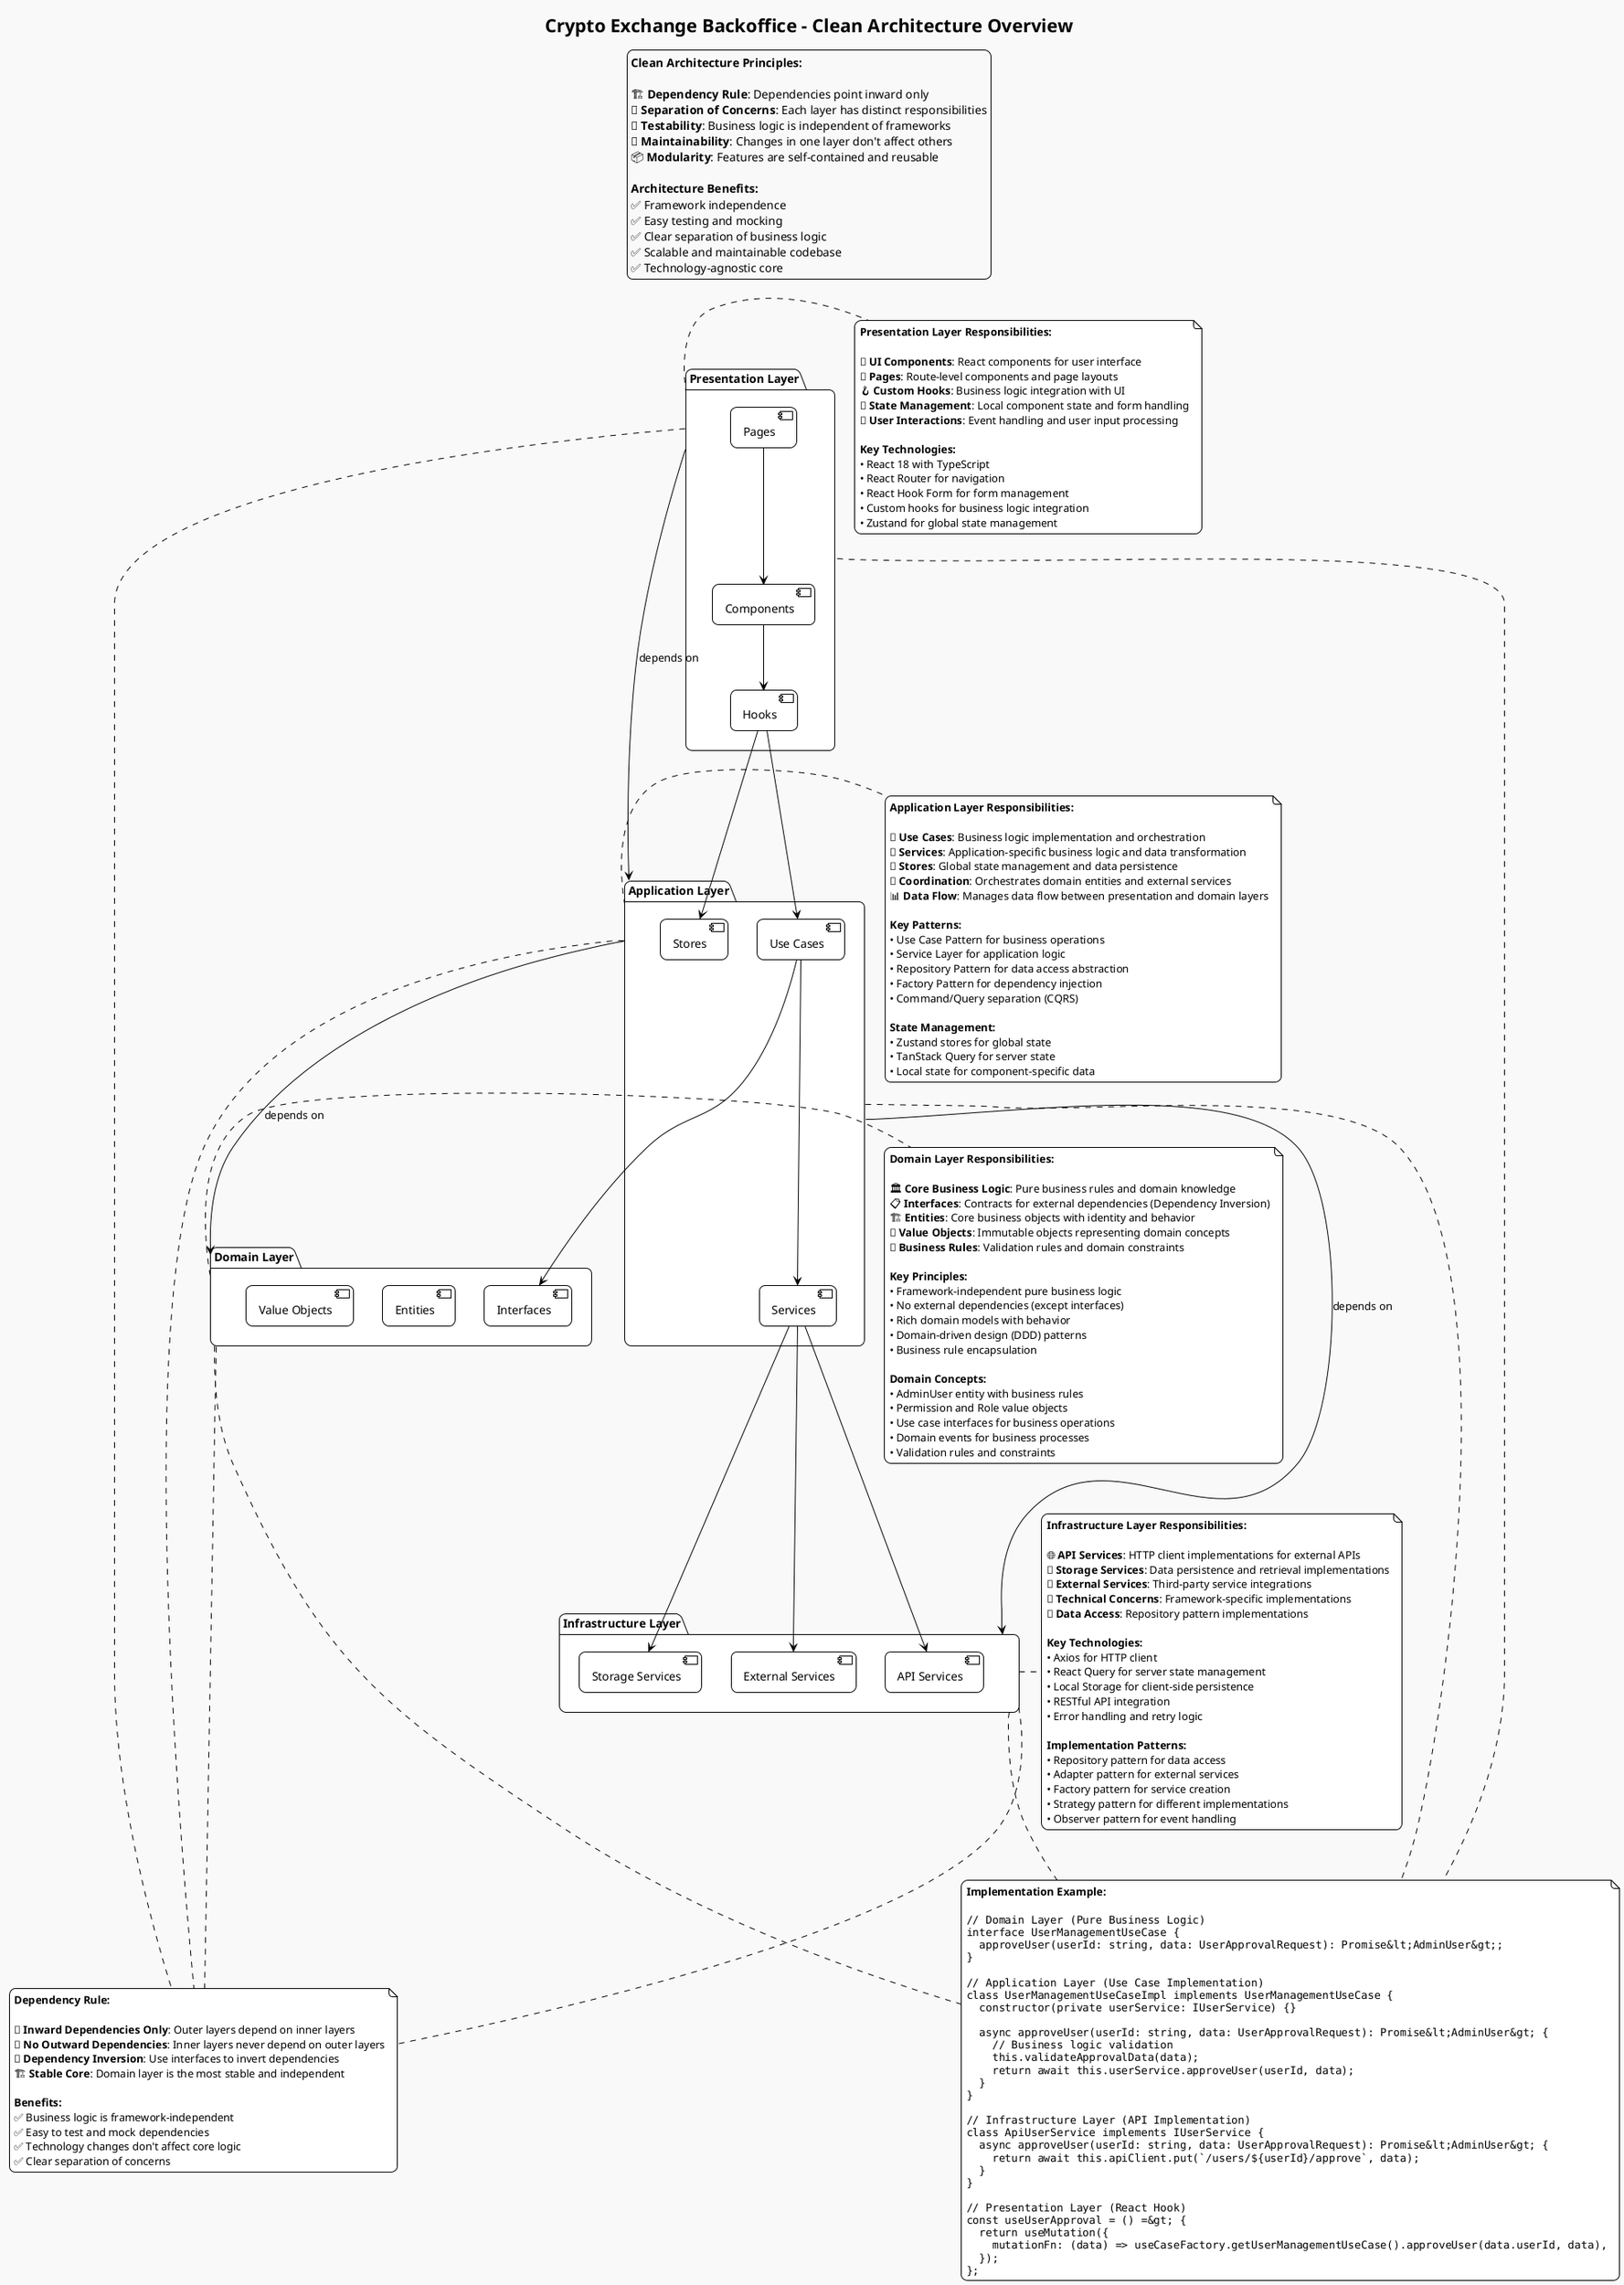 @startuml Clean Architecture Overview
!theme plain
skinparam componentStyle uml2
skinparam shadowing false
skinparam roundcorner 15
skinparam monochrome true
skinparam backgroundColor #F9F9F9
skinparam ArrowColor Black
skinparam ArrowFontColor Black
skinparam defaultFontName "Nanum Gothic"

title Crypto Exchange Backoffice - Clean Architecture Overview

legend top
  **Clean Architecture Principles:**

  🏗️ **Dependency Rule**: Dependencies point inward only
  🔄 **Separation of Concerns**: Each layer has distinct responsibilities
  🧪 **Testability**: Business logic is independent of frameworks
  🔧 **Maintainability**: Changes in one layer don't affect others
  📦 **Modularity**: Features are self-contained and reusable

  **Architecture Benefits:**
  ✅ Framework independence
  ✅ Easy testing and mocking
  ✅ Clear separation of business logic
  ✅ Scalable and maintainable codebase
  ✅ Technology-agnostic core
end legend

package "Presentation Layer" as Presentation {
  [Pages] as Pages
  [Components] as Components
  [Hooks] as Hooks
}

note right of Presentation
  **Presentation Layer Responsibilities:**

  🎨 **UI Components**: React components for user interface
  📄 **Pages**: Route-level components and page layouts
  🪝 **Custom Hooks**: Business logic integration with UI
  🔄 **State Management**: Local component state and form handling
  🎯 **User Interactions**: Event handling and user input processing

  **Key Technologies:**
  • React 18 with TypeScript
  • React Router for navigation
  • React Hook Form for form management
  • Custom hooks for business logic integration
  • Zustand for global state management
end note

package "Application Layer" as Application {
  [Use Cases] as UseCases
  [Services] as Services
  [Stores] as Stores
}

note right of Application
  **Application Layer Responsibilities:**

  🎯 **Use Cases**: Business logic implementation and orchestration
  🔧 **Services**: Application-specific business logic and data transformation
  🏪 **Stores**: Global state management and data persistence
  🔄 **Coordination**: Orchestrates domain entities and external services
  📊 **Data Flow**: Manages data flow between presentation and domain layers

  **Key Patterns:**
  • Use Case Pattern for business operations
  • Service Layer for application logic
  • Repository Pattern for data access abstraction
  • Factory Pattern for dependency injection
  • Command/Query separation (CQRS)

  **State Management:**
  • Zustand stores for global state
  • TanStack Query for server state
  • Local state for component-specific data
end note

package "Domain Layer" as Domain {
  [Interfaces] as Interfaces
  [Entities] as Entities
  [Value Objects] as ValueObjects
}

note right of Domain
  **Domain Layer Responsibilities:**

  🏛️ **Core Business Logic**: Pure business rules and domain knowledge
  📋 **Interfaces**: Contracts for external dependencies (Dependency Inversion)
  🏗️ **Entities**: Core business objects with identity and behavior
  💎 **Value Objects**: Immutable objects representing domain concepts
  📏 **Business Rules**: Validation rules and domain constraints

  **Key Principles:**
  • Framework-independent pure business logic
  • No external dependencies (except interfaces)
  • Rich domain models with behavior
  • Domain-driven design (DDD) patterns
  • Business rule encapsulation

  **Domain Concepts:**
  • AdminUser entity with business rules
  • Permission and Role value objects
  • Use case interfaces for business operations
  • Domain events for business processes
  • Validation rules and constraints
end note

package "Infrastructure Layer" as Infrastructure {
  [API Services] as APIServices
  [Storage Services] as StorageServices
  [External Services] as ExternalServices
}

note right of Infrastructure
  **Infrastructure Layer Responsibilities:**

  🌐 **API Services**: HTTP client implementations for external APIs
  💾 **Storage Services**: Data persistence and retrieval implementations
  🔌 **External Services**: Third-party service integrations
  🔧 **Technical Concerns**: Framework-specific implementations
  📡 **Data Access**: Repository pattern implementations

  **Key Technologies:**
  • Axios for HTTP client
  • React Query for server state management
  • Local Storage for client-side persistence
  • RESTful API integration
  • Error handling and retry logic

  **Implementation Patterns:**
  • Repository pattern for data access
  • Adapter pattern for external services
  • Factory pattern for service creation
  • Strategy pattern for different implementations
  • Observer pattern for event handling
end note

' Dependencies (Dependency Rule - inward only)
Presentation --> Application : depends on
Application --> Domain : depends on
Application --> Infrastructure : depends on

note as N_DependencyRule
  **Dependency Rule:**

  🔄 **Inward Dependencies Only**: Outer layers depend on inner layers
  🚫 **No Outward Dependencies**: Inner layers never depend on outer layers
  🎯 **Dependency Inversion**: Use interfaces to invert dependencies
  🏗️ **Stable Core**: Domain layer is the most stable and independent

  **Benefits:**
  ✅ Business logic is framework-independent
  ✅ Easy to test and mock dependencies
  ✅ Technology changes don't affect core logic
  ✅ Clear separation of concerns
end note

Presentation .. N_DependencyRule
Application .. N_DependencyRule
Domain .. N_DependencyRule
Infrastructure .. N_DependencyRule

' Internal dependencies
Pages --> Components
Components --> Hooks
Hooks --> UseCases
Hooks --> Stores
UseCases --> Services
UseCases --> Interfaces
Services --> APIServices
Services --> StorageServices
Services --> ExternalServices

note as N_ImplementationExample
  **Implementation Example:**

  <code>
  // Domain Layer (Pure Business Logic)
  interface UserManagementUseCase {
    approveUser(userId: string, data: UserApprovalRequest): Promise&lt;AdminUser&gt;;
  }

  // Application Layer (Use Case Implementation)
  class UserManagementUseCaseImpl implements UserManagementUseCase {
    constructor(private userService: IUserService) {}

    async approveUser(userId: string, data: UserApprovalRequest): Promise&lt;AdminUser&gt; {
      // Business logic validation
      this.validateApprovalData(data);
      return await this.userService.approveUser(userId, data);
    }
  }

  // Infrastructure Layer (API Implementation)
  class ApiUserService implements IUserService {
    async approveUser(userId: string, data: UserApprovalRequest): Promise&lt;AdminUser&gt; {
      return await this.apiClient.put(`/users/${userId}/approve`, data);
    }
  }

  // Presentation Layer (React Hook)
  const useUserApproval = () =&gt; {
    return useMutation({
      mutationFn: (data) => useCaseFactory.getUserManagementUseCase().approveUser(data.userId, data),
    });
  };
  </code>
end note

Presentation .. N_ImplementationExample
Application .. N_ImplementationExample
Domain .. N_ImplementationExample
Infrastructure .. N_ImplementationExample

@enduml
